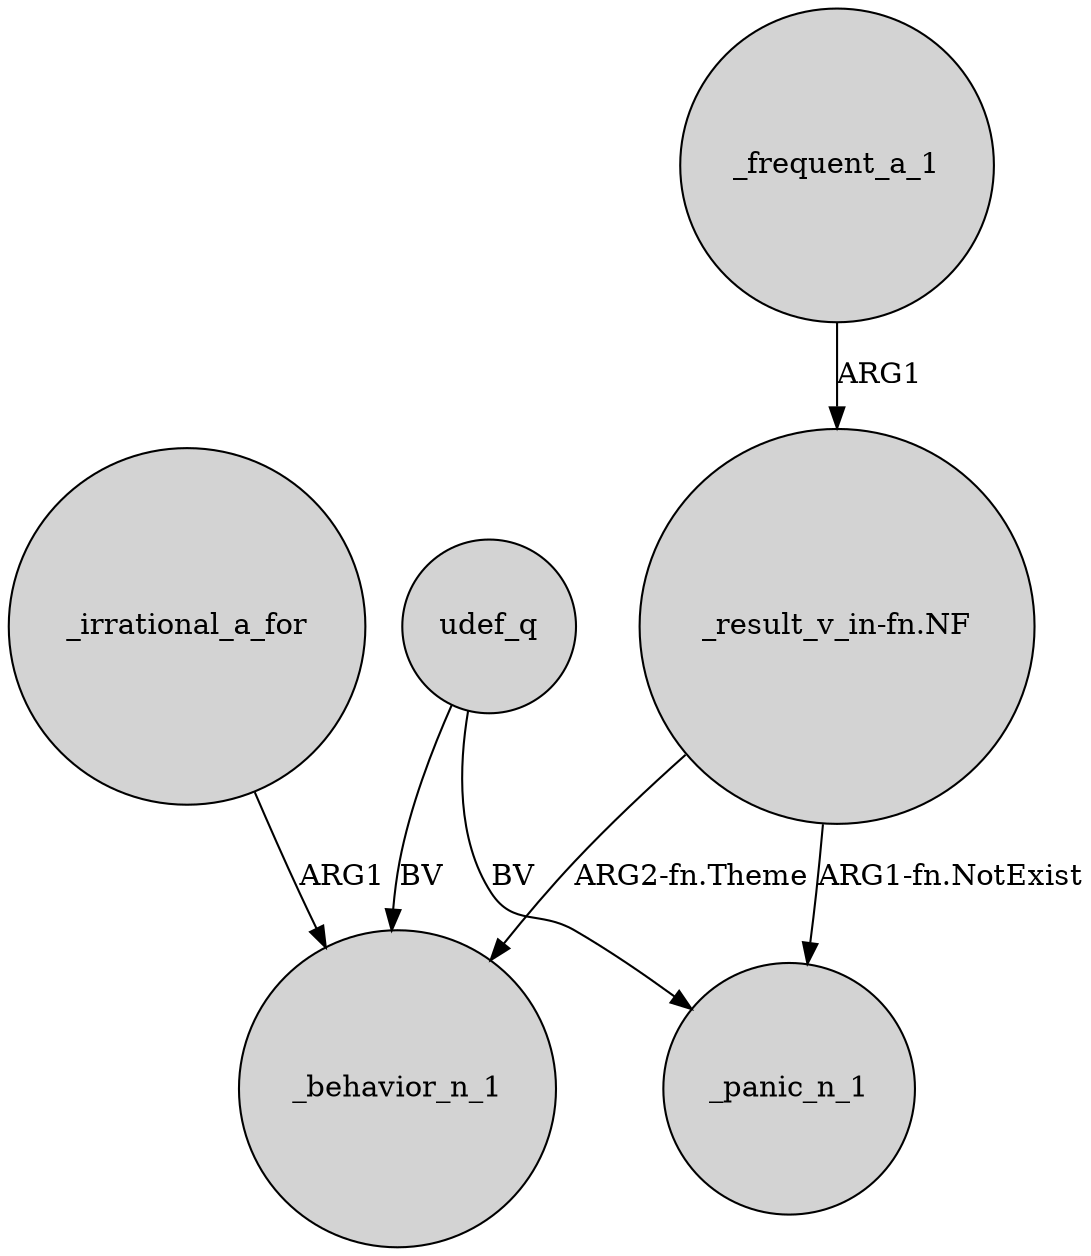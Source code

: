 digraph {
	node [shape=circle style=filled]
	_irrational_a_for -> _behavior_n_1 [label=ARG1]
	"_result_v_in-fn.NF" -> _behavior_n_1 [label="ARG2-fn.Theme"]
	udef_q -> _panic_n_1 [label=BV]
	"_result_v_in-fn.NF" -> _panic_n_1 [label="ARG1-fn.NotExist"]
	_frequent_a_1 -> "_result_v_in-fn.NF" [label=ARG1]
	udef_q -> _behavior_n_1 [label=BV]
}
